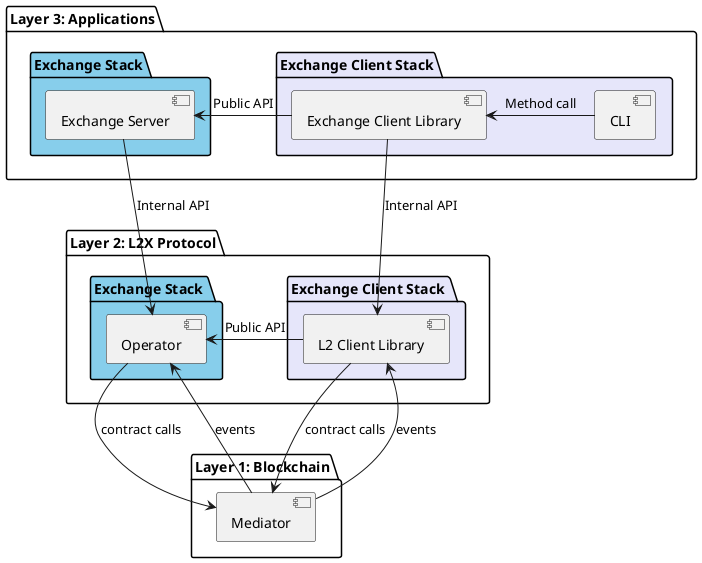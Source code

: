 @startuml

package "Layer 3: Applications" {
    package "Exchange Stack" #SkyBlue {
        [Exchange Server] as ExchangeServer
    }

    package "Exchange Client Stack" #Lavender {
        [CLI]
        [Exchange Client Library] as ExchangeClient
    }
}

package "Layer 2: L2X Protocol" {
    package "Exchange Stack " #SkyBlue {
        [Operator] as Operator
    }

    package "Exchange Client Stack " #Lavender {
            [L2 Client Library] as L2Client
    }
}

package "Layer 1: Blockchain" {
    [Mediator] as Mediator
}

'--------------------
' Layer 3
'--------------------
' Between layers
ExchangeServer -down-> Operator: Internal API
ExchangeClient -down-> L2Client: Internal API
ExchangeClient -left-> ExchangeServer: Public API

' Within layer
CLI -left-> [ExchangeClient]: Method call


'--------------------
' Layer 2
'--------------------

' Between layers
L2Client -down-> Mediator: contract calls
Operator -down-> Mediator: contract calls
L2Client -left-> Operator: Public API

'--------------------
' Layer 1
'--------------------

' Between layers
Mediator -up-> Operator: events
Mediator -up-> L2Client: events

@enduml
